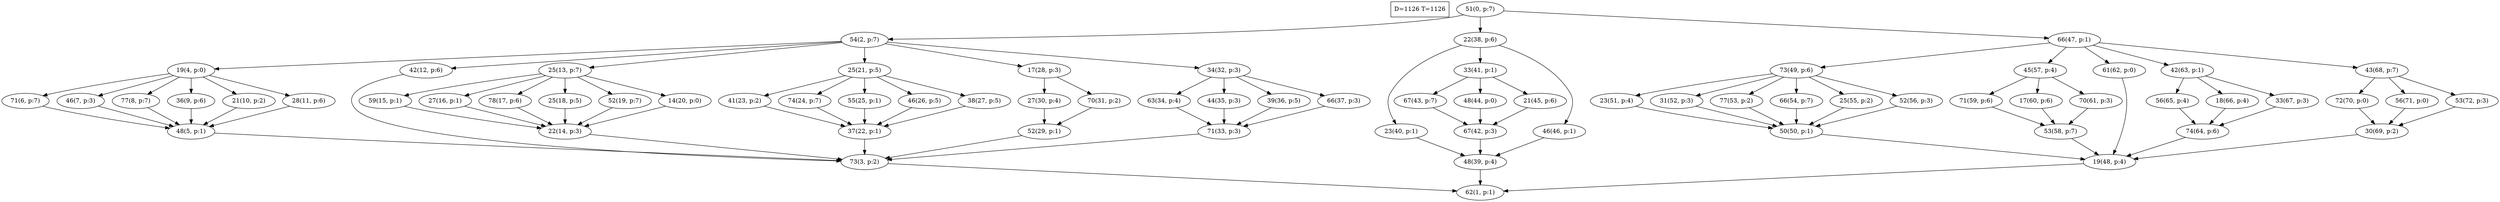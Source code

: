 digraph Task {
i [shape=box, label="D=1126 T=1126"]; 
0 [label="51(0, p:7)"];
1 [label="62(1, p:1)"];
2 [label="54(2, p:7)"];
3 [label="73(3, p:2)"];
4 [label="19(4, p:0)"];
5 [label="48(5, p:1)"];
6 [label="71(6, p:7)"];
7 [label="46(7, p:3)"];
8 [label="77(8, p:7)"];
9 [label="36(9, p:6)"];
10 [label="21(10, p:2)"];
11 [label="28(11, p:6)"];
12 [label="42(12, p:6)"];
13 [label="25(13, p:7)"];
14 [label="22(14, p:3)"];
15 [label="59(15, p:1)"];
16 [label="27(16, p:1)"];
17 [label="78(17, p:6)"];
18 [label="25(18, p:5)"];
19 [label="52(19, p:7)"];
20 [label="14(20, p:0)"];
21 [label="25(21, p:5)"];
22 [label="37(22, p:1)"];
23 [label="41(23, p:2)"];
24 [label="74(24, p:7)"];
25 [label="55(25, p:1)"];
26 [label="46(26, p:5)"];
27 [label="38(27, p:5)"];
28 [label="17(28, p:3)"];
29 [label="52(29, p:1)"];
30 [label="27(30, p:4)"];
31 [label="70(31, p:2)"];
32 [label="34(32, p:3)"];
33 [label="71(33, p:3)"];
34 [label="63(34, p:4)"];
35 [label="44(35, p:3)"];
36 [label="39(36, p:5)"];
37 [label="66(37, p:3)"];
38 [label="22(38, p:6)"];
39 [label="48(39, p:4)"];
40 [label="23(40, p:1)"];
41 [label="33(41, p:1)"];
42 [label="67(42, p:3)"];
43 [label="67(43, p:7)"];
44 [label="48(44, p:0)"];
45 [label="21(45, p:6)"];
46 [label="46(46, p:1)"];
47 [label="66(47, p:1)"];
48 [label="19(48, p:4)"];
49 [label="73(49, p:6)"];
50 [label="50(50, p:1)"];
51 [label="23(51, p:4)"];
52 [label="31(52, p:3)"];
53 [label="77(53, p:2)"];
54 [label="66(54, p:7)"];
55 [label="25(55, p:2)"];
56 [label="52(56, p:3)"];
57 [label="45(57, p:4)"];
58 [label="53(58, p:7)"];
59 [label="71(59, p:6)"];
60 [label="17(60, p:6)"];
61 [label="70(61, p:3)"];
62 [label="61(62, p:0)"];
63 [label="42(63, p:1)"];
64 [label="74(64, p:6)"];
65 [label="56(65, p:4)"];
66 [label="18(66, p:4)"];
67 [label="33(67, p:3)"];
68 [label="43(68, p:7)"];
69 [label="30(69, p:2)"];
70 [label="72(70, p:0)"];
71 [label="56(71, p:0)"];
72 [label="53(72, p:3)"];
0 -> 2;
0 -> 38;
0 -> 47;
2 -> 4;
2 -> 12;
2 -> 13;
2 -> 21;
2 -> 28;
2 -> 32;
3 -> 1;
4 -> 6;
4 -> 7;
4 -> 8;
4 -> 9;
4 -> 10;
4 -> 11;
5 -> 3;
6 -> 5;
7 -> 5;
8 -> 5;
9 -> 5;
10 -> 5;
11 -> 5;
12 -> 3;
13 -> 15;
13 -> 16;
13 -> 17;
13 -> 18;
13 -> 19;
13 -> 20;
14 -> 3;
15 -> 14;
16 -> 14;
17 -> 14;
18 -> 14;
19 -> 14;
20 -> 14;
21 -> 23;
21 -> 24;
21 -> 25;
21 -> 26;
21 -> 27;
22 -> 3;
23 -> 22;
24 -> 22;
25 -> 22;
26 -> 22;
27 -> 22;
28 -> 30;
28 -> 31;
29 -> 3;
30 -> 29;
31 -> 29;
32 -> 34;
32 -> 35;
32 -> 36;
32 -> 37;
33 -> 3;
34 -> 33;
35 -> 33;
36 -> 33;
37 -> 33;
38 -> 40;
38 -> 41;
38 -> 46;
39 -> 1;
40 -> 39;
41 -> 43;
41 -> 44;
41 -> 45;
42 -> 39;
43 -> 42;
44 -> 42;
45 -> 42;
46 -> 39;
47 -> 49;
47 -> 57;
47 -> 62;
47 -> 63;
47 -> 68;
48 -> 1;
49 -> 51;
49 -> 52;
49 -> 53;
49 -> 54;
49 -> 55;
49 -> 56;
50 -> 48;
51 -> 50;
52 -> 50;
53 -> 50;
54 -> 50;
55 -> 50;
56 -> 50;
57 -> 59;
57 -> 60;
57 -> 61;
58 -> 48;
59 -> 58;
60 -> 58;
61 -> 58;
62 -> 48;
63 -> 65;
63 -> 66;
63 -> 67;
64 -> 48;
65 -> 64;
66 -> 64;
67 -> 64;
68 -> 70;
68 -> 71;
68 -> 72;
69 -> 48;
70 -> 69;
71 -> 69;
72 -> 69;
}